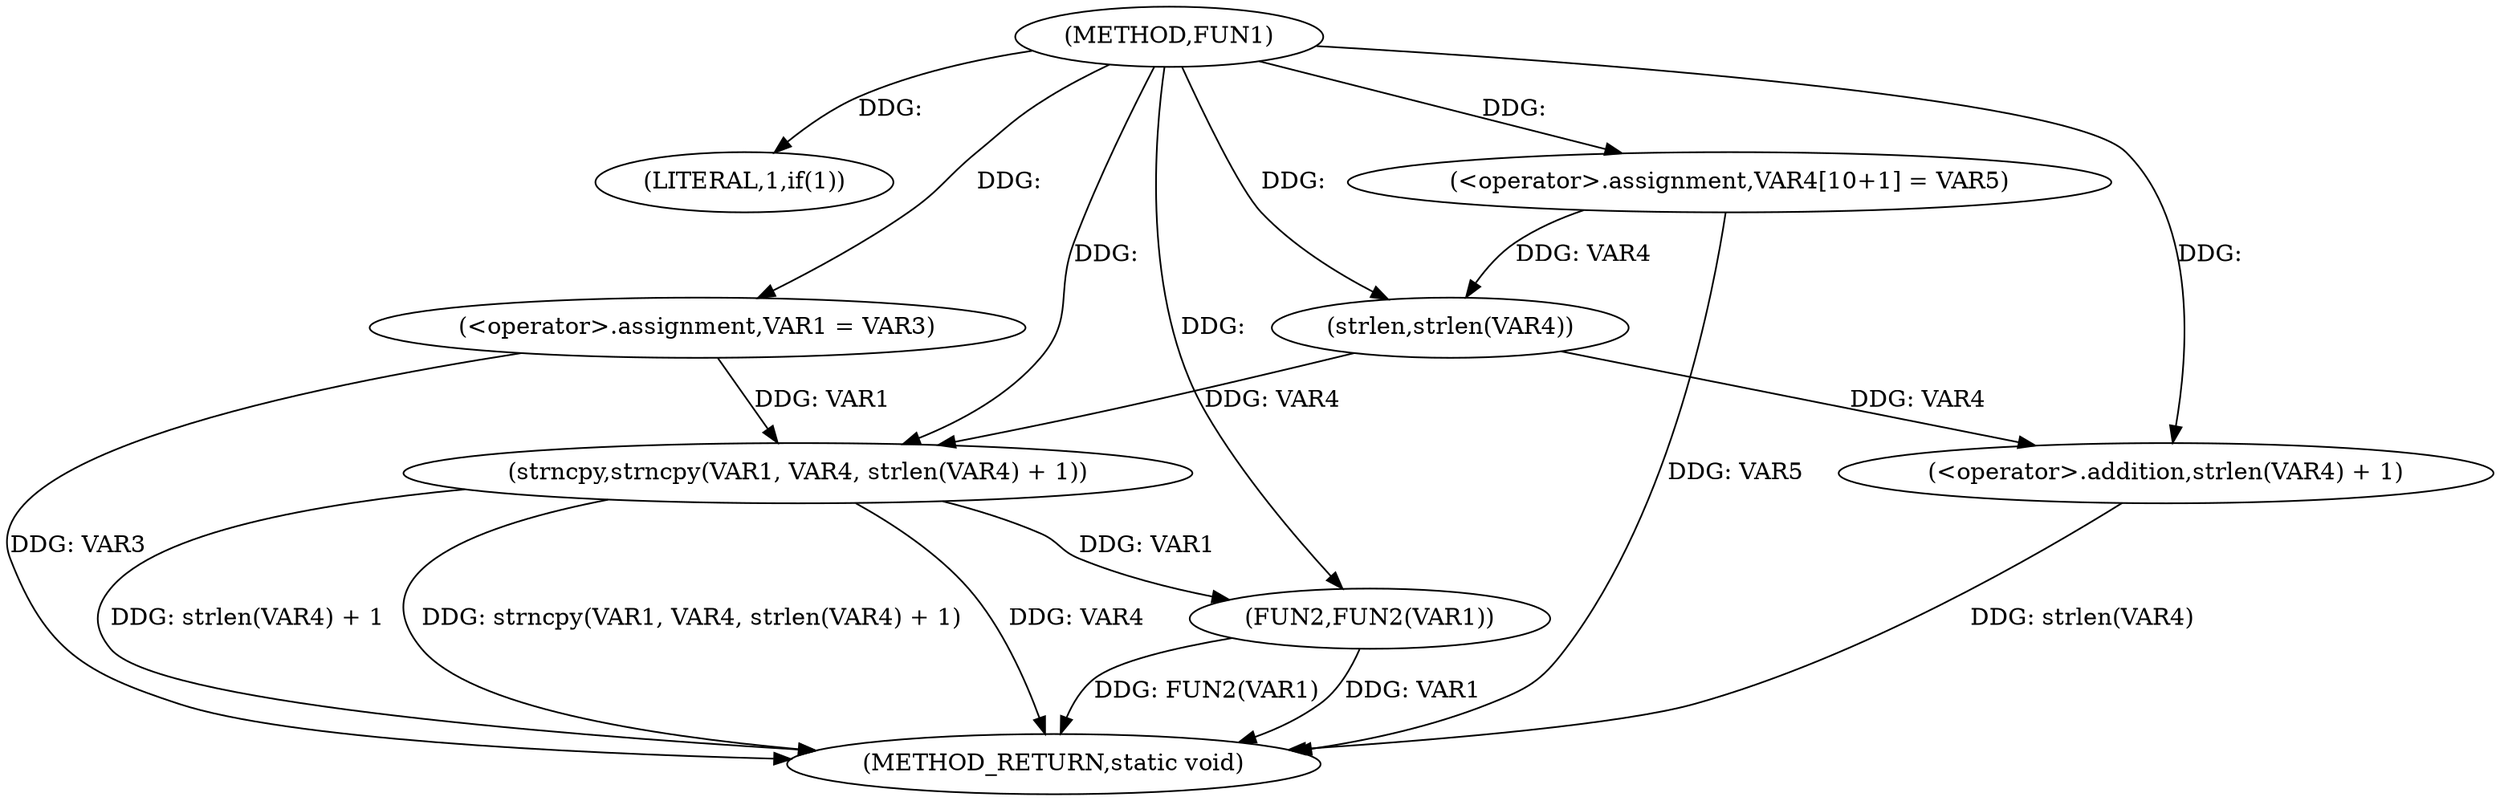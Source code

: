 digraph FUN1 {  
"1000100" [label = "(METHOD,FUN1)" ]
"1000125" [label = "(METHOD_RETURN,static void)" ]
"1000106" [label = "(LITERAL,1,if(1))" ]
"1000108" [label = "(<operator>.assignment,VAR1 = VAR3)" ]
"1000113" [label = "(<operator>.assignment,VAR4[10+1] = VAR5)" ]
"1000116" [label = "(strncpy,strncpy(VAR1, VAR4, strlen(VAR4) + 1))" ]
"1000119" [label = "(<operator>.addition,strlen(VAR4) + 1)" ]
"1000120" [label = "(strlen,strlen(VAR4))" ]
"1000123" [label = "(FUN2,FUN2(VAR1))" ]
  "1000123" -> "1000125"  [ label = "DDG: FUN2(VAR1)"] 
  "1000113" -> "1000125"  [ label = "DDG: VAR5"] 
  "1000116" -> "1000125"  [ label = "DDG: VAR4"] 
  "1000116" -> "1000125"  [ label = "DDG: strlen(VAR4) + 1"] 
  "1000116" -> "1000125"  [ label = "DDG: strncpy(VAR1, VAR4, strlen(VAR4) + 1)"] 
  "1000123" -> "1000125"  [ label = "DDG: VAR1"] 
  "1000108" -> "1000125"  [ label = "DDG: VAR3"] 
  "1000119" -> "1000125"  [ label = "DDG: strlen(VAR4)"] 
  "1000100" -> "1000106"  [ label = "DDG: "] 
  "1000100" -> "1000108"  [ label = "DDG: "] 
  "1000100" -> "1000113"  [ label = "DDG: "] 
  "1000108" -> "1000116"  [ label = "DDG: VAR1"] 
  "1000100" -> "1000116"  [ label = "DDG: "] 
  "1000120" -> "1000116"  [ label = "DDG: VAR4"] 
  "1000120" -> "1000119"  [ label = "DDG: VAR4"] 
  "1000113" -> "1000120"  [ label = "DDG: VAR4"] 
  "1000100" -> "1000120"  [ label = "DDG: "] 
  "1000100" -> "1000119"  [ label = "DDG: "] 
  "1000116" -> "1000123"  [ label = "DDG: VAR1"] 
  "1000100" -> "1000123"  [ label = "DDG: "] 
}
